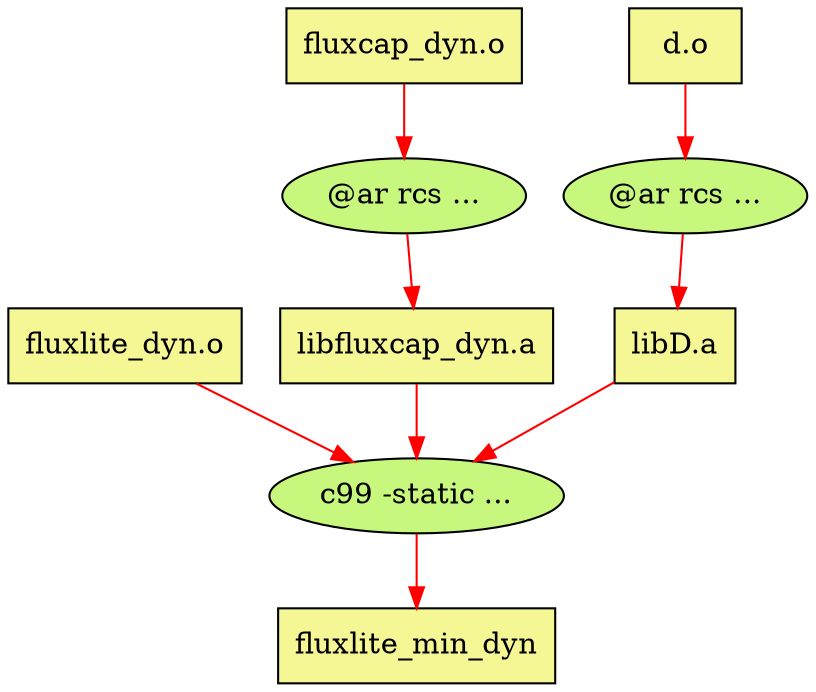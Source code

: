 digraph test {
	ratio="fill";
	node [fillcolor="#f5f694", shape="box", style="filled"];
	edge [color="red"];
	fluxlite_min_dyn [label="fluxlite_min_dyn"];
	node1 [fillcolor="#c7f77c", label="c99 -static ...", shape="ellipse", style="filled"];
	node2 [label="fluxlite_dyn.o"];
	node3 [label="libfluxcap_dyn.a"];
	node4 [fillcolor="#c7f77c", label="@ar rcs ...", shape="ellipse", style="filled"];
	node5 [label="fluxcap_dyn.o"];
	node6 [label="libD.a"];
	node7 [fillcolor="#c7f77c", label="@ar rcs ...", shape="ellipse", style="filled"];
	node8 [label="d.o"];
	node1 -> fluxlite_min_dyn;
	node4 -> node3;
	node7 -> node6;
	node8 -> node7;
	node5 -> node4;
	node2 -> node1;
	node6 -> node1;
	node3 -> node1;
}
